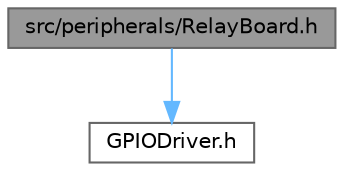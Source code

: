 digraph "src/peripherals/RelayBoard.h"
{
 // LATEX_PDF_SIZE
  bgcolor="transparent";
  edge [fontname=Helvetica,fontsize=10,labelfontname=Helvetica,labelfontsize=10];
  node [fontname=Helvetica,fontsize=10,shape=box,height=0.2,width=0.4];
  Node1 [label="src/peripherals/RelayBoard.h",height=0.2,width=0.4,color="gray40", fillcolor="grey60", style="filled", fontcolor="black",tooltip=" "];
  Node1 -> Node2 [color="steelblue1",style="solid"];
  Node2 [label="GPIODriver.h",height=0.2,width=0.4,color="grey40", fillcolor="white", style="filled",URL="$_g_p_i_o_driver_8h.html",tooltip=" "];
}

